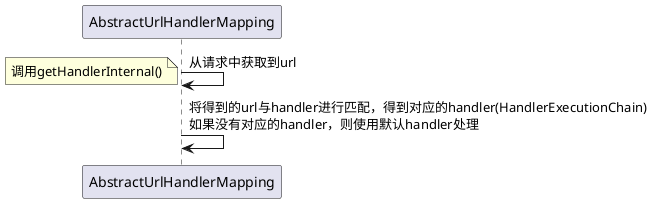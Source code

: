 @startuml
AbstractUrlHandlerMapping -> AbstractUrlHandlerMapping: 从请求中获取到url
note left:调用getHandlerInternal()
AbstractUrlHandlerMapping -> AbstractUrlHandlerMapping: 将得到的url与handler进行匹配，得到对应的handler(HandlerExecutionChain)\n如果没有对应的handler，则使用默认handler处理
@enduml